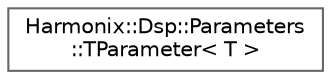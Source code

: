 digraph "Graphical Class Hierarchy"
{
 // INTERACTIVE_SVG=YES
 // LATEX_PDF_SIZE
  bgcolor="transparent";
  edge [fontname=Helvetica,fontsize=10,labelfontname=Helvetica,labelfontsize=10];
  node [fontname=Helvetica,fontsize=10,shape=box,height=0.2,width=0.4];
  rankdir="LR";
  Node0 [id="Node000000",label="Harmonix::Dsp::Parameters\l::TParameter\< T \>",height=0.2,width=0.4,color="grey40", fillcolor="white", style="filled",URL="$d9/d4b/classHarmonix_1_1Dsp_1_1Parameters_1_1TParameter.html",tooltip="An atomic config value for something that needs configuring."];
}
